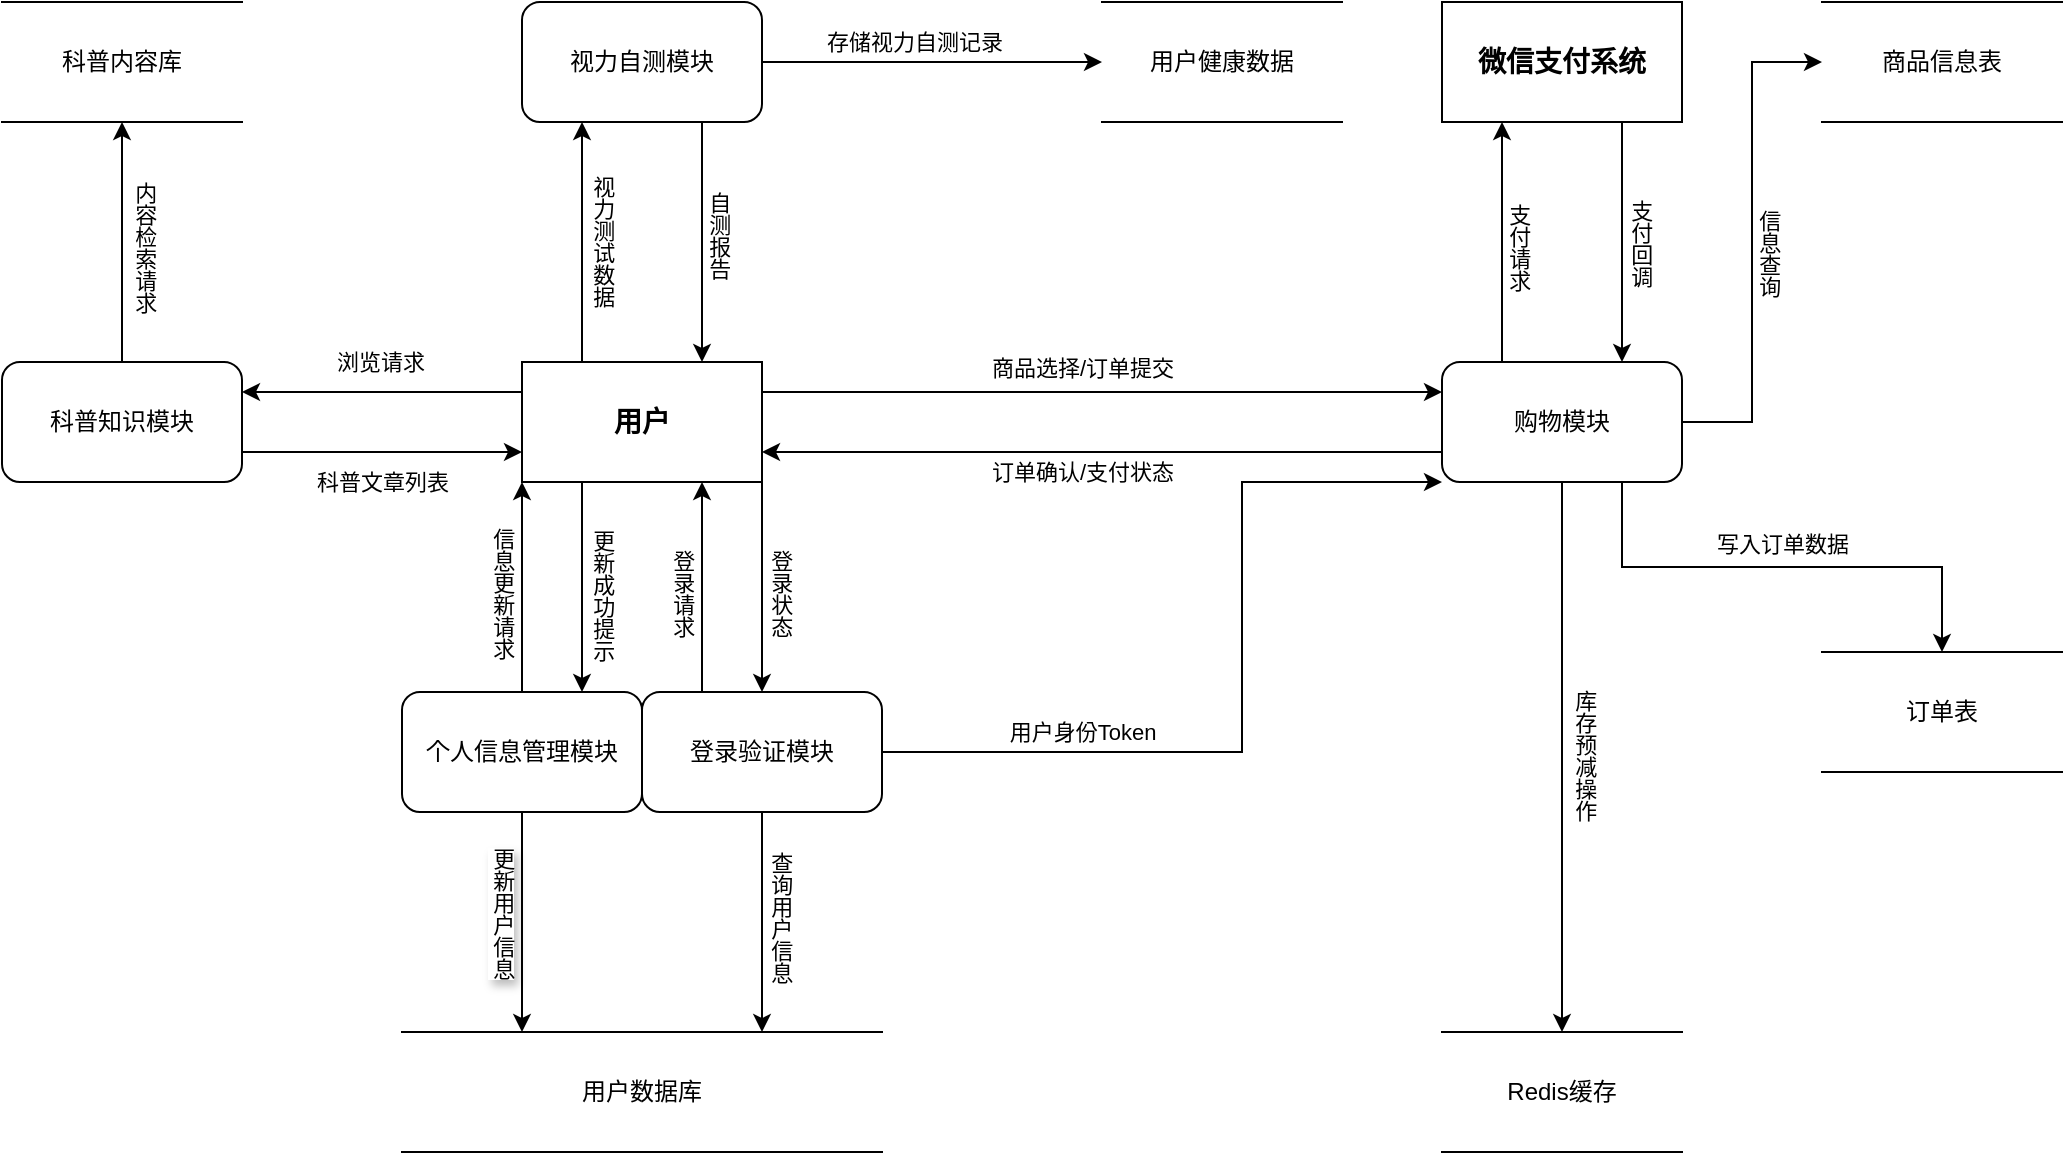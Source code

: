 <mxfile version="26.1.1">
  <diagram name="Page-1" id="52a04d89-c75d-2922-d76d-85b35f80e030">
    <mxGraphModel dx="1664" dy="864" grid="1" gridSize="10" guides="1" tooltips="1" connect="1" arrows="1" fold="1" page="1" pageScale="1" pageWidth="1100" pageHeight="850" background="none" math="0" shadow="0">
      <root>
        <mxCell id="0" />
        <mxCell id="1" parent="0" />
        <mxCell id="qKuAGOzUROGgnCHo_64u-135" style="edgeStyle=orthogonalEdgeStyle;rounded=0;orthogonalLoop=1;jettySize=auto;html=1;exitX=0.75;exitY=1;exitDx=0;exitDy=0;entryX=0.75;entryY=0;entryDx=0;entryDy=0;" edge="1" parent="1" source="qKuAGOzUROGgnCHo_64u-3" target="qKuAGOzUROGgnCHo_64u-5">
          <mxGeometry relative="1" as="geometry" />
        </mxCell>
        <mxCell id="qKuAGOzUROGgnCHo_64u-137" value="支付回调" style="edgeLabel;html=1;align=center;verticalAlign=middle;resizable=0;points=[];textDirection=vertical-rl;" vertex="1" connectable="0" parent="qKuAGOzUROGgnCHo_64u-135">
          <mxGeometry x="0.002" relative="1" as="geometry">
            <mxPoint x="8" as="offset" />
          </mxGeometry>
        </mxCell>
        <mxCell id="qKuAGOzUROGgnCHo_64u-3" value="&lt;font style=&quot;font-size: 14px;&quot;&gt;微信支付系统&lt;/font&gt;" style="rounded=0;whiteSpace=wrap;html=1;fontStyle=1" vertex="1" parent="1">
          <mxGeometry x="760" y="205" width="120" height="60" as="geometry" />
        </mxCell>
        <mxCell id="qKuAGOzUROGgnCHo_64u-44" style="edgeStyle=orthogonalEdgeStyle;rounded=0;orthogonalLoop=1;jettySize=auto;html=1;exitX=1;exitY=0.25;exitDx=0;exitDy=0;entryX=0;entryY=0.25;entryDx=0;entryDy=0;" edge="1" parent="1" source="qKuAGOzUROGgnCHo_64u-4" target="qKuAGOzUROGgnCHo_64u-5">
          <mxGeometry relative="1" as="geometry" />
        </mxCell>
        <mxCell id="qKuAGOzUROGgnCHo_64u-45" value="商品选择/订单提交" style="edgeLabel;html=1;align=center;verticalAlign=middle;resizable=0;points=[];" vertex="1" connectable="0" parent="qKuAGOzUROGgnCHo_64u-44">
          <mxGeometry x="-0.454" y="-2" relative="1" as="geometry">
            <mxPoint x="67" y="-14" as="offset" />
          </mxGeometry>
        </mxCell>
        <mxCell id="qKuAGOzUROGgnCHo_64u-51" style="edgeStyle=orthogonalEdgeStyle;rounded=0;orthogonalLoop=1;jettySize=auto;html=1;exitX=0.25;exitY=0;exitDx=0;exitDy=0;entryX=0.25;entryY=1;entryDx=0;entryDy=0;" edge="1" parent="1" source="qKuAGOzUROGgnCHo_64u-4" target="qKuAGOzUROGgnCHo_64u-9">
          <mxGeometry relative="1" as="geometry" />
        </mxCell>
        <mxCell id="qKuAGOzUROGgnCHo_64u-52" value="视力测试数据" style="edgeLabel;html=1;align=center;verticalAlign=middle;resizable=0;points=[];textDirection=vertical-rl;" vertex="1" connectable="0" parent="qKuAGOzUROGgnCHo_64u-51">
          <mxGeometry x="0.527" y="5" relative="1" as="geometry">
            <mxPoint x="14" y="30" as="offset" />
          </mxGeometry>
        </mxCell>
        <mxCell id="qKuAGOzUROGgnCHo_64u-55" style="edgeStyle=orthogonalEdgeStyle;rounded=0;orthogonalLoop=1;jettySize=auto;html=1;exitX=0;exitY=0.25;exitDx=0;exitDy=0;entryX=1;entryY=0.25;entryDx=0;entryDy=0;" edge="1" parent="1" source="qKuAGOzUROGgnCHo_64u-4" target="qKuAGOzUROGgnCHo_64u-8">
          <mxGeometry relative="1" as="geometry" />
        </mxCell>
        <mxCell id="qKuAGOzUROGgnCHo_64u-56" value="浏览请求" style="edgeLabel;html=1;align=center;verticalAlign=middle;resizable=0;points=[];" vertex="1" connectable="0" parent="qKuAGOzUROGgnCHo_64u-55">
          <mxGeometry x="0.469" y="2" relative="1" as="geometry">
            <mxPoint x="32" y="-17" as="offset" />
          </mxGeometry>
        </mxCell>
        <mxCell id="qKuAGOzUROGgnCHo_64u-97" style="edgeStyle=orthogonalEdgeStyle;rounded=0;orthogonalLoop=1;jettySize=auto;html=1;exitX=0.25;exitY=1;exitDx=0;exitDy=0;entryX=0.75;entryY=0;entryDx=0;entryDy=0;" edge="1" parent="1" source="qKuAGOzUROGgnCHo_64u-4" target="qKuAGOzUROGgnCHo_64u-96">
          <mxGeometry relative="1" as="geometry">
            <Array as="points">
              <mxPoint x="330" y="465" />
              <mxPoint x="330" y="465" />
            </Array>
          </mxGeometry>
        </mxCell>
        <mxCell id="qKuAGOzUROGgnCHo_64u-113" value="更新成功提示" style="edgeLabel;html=1;align=center;verticalAlign=middle;resizable=0;points=[];textDirection=vertical-rl;" vertex="1" connectable="0" parent="qKuAGOzUROGgnCHo_64u-97">
          <mxGeometry x="-0.438" y="-1" relative="1" as="geometry">
            <mxPoint x="10" y="26" as="offset" />
          </mxGeometry>
        </mxCell>
        <mxCell id="qKuAGOzUROGgnCHo_64u-105" style="edgeStyle=orthogonalEdgeStyle;rounded=0;orthogonalLoop=1;jettySize=auto;html=1;exitX=1;exitY=1;exitDx=0;exitDy=0;entryX=0.5;entryY=0;entryDx=0;entryDy=0;" edge="1" parent="1" source="qKuAGOzUROGgnCHo_64u-4" target="qKuAGOzUROGgnCHo_64u-98">
          <mxGeometry relative="1" as="geometry" />
        </mxCell>
        <mxCell id="qKuAGOzUROGgnCHo_64u-115" value="登录状态" style="edgeLabel;html=1;align=center;verticalAlign=middle;resizable=0;points=[];textDirection=vertical-rl;" vertex="1" connectable="0" parent="qKuAGOzUROGgnCHo_64u-105">
          <mxGeometry x="-0.55" y="1" relative="1" as="geometry">
            <mxPoint x="7" y="31" as="offset" />
          </mxGeometry>
        </mxCell>
        <mxCell id="qKuAGOzUROGgnCHo_64u-4" value="&lt;font style=&quot;font-size: 14px;&quot;&gt;用户&lt;/font&gt;" style="rounded=0;whiteSpace=wrap;html=1;fontStyle=1" vertex="1" parent="1">
          <mxGeometry x="300" y="385" width="120" height="60" as="geometry" />
        </mxCell>
        <mxCell id="qKuAGOzUROGgnCHo_64u-47" style="edgeStyle=orthogonalEdgeStyle;rounded=0;orthogonalLoop=1;jettySize=auto;html=1;exitX=0;exitY=0.75;exitDx=0;exitDy=0;entryX=1;entryY=0.75;entryDx=0;entryDy=0;" edge="1" parent="1" source="qKuAGOzUROGgnCHo_64u-5" target="qKuAGOzUROGgnCHo_64u-4">
          <mxGeometry relative="1" as="geometry" />
        </mxCell>
        <mxCell id="qKuAGOzUROGgnCHo_64u-50" value="订单确认/支付状态" style="edgeLabel;html=1;align=center;verticalAlign=middle;resizable=0;points=[];" vertex="1" connectable="0" parent="qKuAGOzUROGgnCHo_64u-47">
          <mxGeometry x="0.539" relative="1" as="geometry">
            <mxPoint x="81" y="10" as="offset" />
          </mxGeometry>
        </mxCell>
        <mxCell id="qKuAGOzUROGgnCHo_64u-61" style="edgeStyle=orthogonalEdgeStyle;rounded=0;orthogonalLoop=1;jettySize=auto;html=1;exitX=0.5;exitY=1;exitDx=0;exitDy=0;entryX=0.5;entryY=0;entryDx=0;entryDy=0;" edge="1" parent="1" source="qKuAGOzUROGgnCHo_64u-5" target="qKuAGOzUROGgnCHo_64u-20">
          <mxGeometry relative="1" as="geometry" />
        </mxCell>
        <mxCell id="qKuAGOzUROGgnCHo_64u-62" value="库存预减操作" style="edgeLabel;html=1;align=center;verticalAlign=middle;resizable=0;points=[];textDirection=vertical-rl;" vertex="1" connectable="0" parent="qKuAGOzUROGgnCHo_64u-61">
          <mxGeometry x="-0.057" y="1" relative="1" as="geometry">
            <mxPoint x="9" y="6" as="offset" />
          </mxGeometry>
        </mxCell>
        <mxCell id="qKuAGOzUROGgnCHo_64u-129" style="edgeStyle=orthogonalEdgeStyle;rounded=0;orthogonalLoop=1;jettySize=auto;html=1;exitX=1;exitY=0.5;exitDx=0;exitDy=0;entryX=0;entryY=0.5;entryDx=0;entryDy=0;" edge="1" parent="1" source="qKuAGOzUROGgnCHo_64u-5" target="qKuAGOzUROGgnCHo_64u-63">
          <mxGeometry relative="1" as="geometry" />
        </mxCell>
        <mxCell id="qKuAGOzUROGgnCHo_64u-131" value="信息查询" style="edgeLabel;html=1;align=center;verticalAlign=middle;resizable=0;points=[];textDirection=vertical-rl;" vertex="1" connectable="0" parent="qKuAGOzUROGgnCHo_64u-129">
          <mxGeometry x="0.009" y="2" relative="1" as="geometry">
            <mxPoint x="9" y="6" as="offset" />
          </mxGeometry>
        </mxCell>
        <mxCell id="qKuAGOzUROGgnCHo_64u-134" style="edgeStyle=orthogonalEdgeStyle;rounded=0;orthogonalLoop=1;jettySize=auto;html=1;exitX=0.25;exitY=0;exitDx=0;exitDy=0;entryX=0.25;entryY=1;entryDx=0;entryDy=0;" edge="1" parent="1" source="qKuAGOzUROGgnCHo_64u-5" target="qKuAGOzUROGgnCHo_64u-3">
          <mxGeometry relative="1" as="geometry" />
        </mxCell>
        <mxCell id="qKuAGOzUROGgnCHo_64u-136" value="支付请求" style="edgeLabel;html=1;align=center;verticalAlign=middle;resizable=0;points=[];textDirection=vertical-rl;" vertex="1" connectable="0" parent="qKuAGOzUROGgnCHo_64u-134">
          <mxGeometry x="-0.022" y="-1" relative="1" as="geometry">
            <mxPoint x="6" as="offset" />
          </mxGeometry>
        </mxCell>
        <mxCell id="qKuAGOzUROGgnCHo_64u-144" style="edgeStyle=orthogonalEdgeStyle;rounded=0;orthogonalLoop=1;jettySize=auto;html=1;exitX=0.75;exitY=1;exitDx=0;exitDy=0;entryX=0.5;entryY=0;entryDx=0;entryDy=0;" edge="1" parent="1" source="qKuAGOzUROGgnCHo_64u-5" target="qKuAGOzUROGgnCHo_64u-6">
          <mxGeometry relative="1" as="geometry" />
        </mxCell>
        <mxCell id="qKuAGOzUROGgnCHo_64u-145" value="写入订单数据" style="edgeLabel;html=1;align=center;verticalAlign=middle;resizable=0;points=[];" vertex="1" connectable="0" parent="qKuAGOzUROGgnCHo_64u-144">
          <mxGeometry x="0.001" y="1" relative="1" as="geometry">
            <mxPoint y="-11" as="offset" />
          </mxGeometry>
        </mxCell>
        <mxCell id="qKuAGOzUROGgnCHo_64u-5" value="购物模块" style="rounded=1;whiteSpace=wrap;html=1;" vertex="1" parent="1">
          <mxGeometry x="760" y="385" width="120" height="60" as="geometry" />
        </mxCell>
        <mxCell id="qKuAGOzUROGgnCHo_64u-6" value="订单表" style="shape=partialRectangle;whiteSpace=wrap;html=1;left=0;right=0;fillColor=none;" vertex="1" parent="1">
          <mxGeometry x="950" y="530" width="120" height="60" as="geometry" />
        </mxCell>
        <mxCell id="qKuAGOzUROGgnCHo_64u-57" style="edgeStyle=orthogonalEdgeStyle;rounded=0;orthogonalLoop=1;jettySize=auto;html=1;exitX=1;exitY=0.75;exitDx=0;exitDy=0;entryX=0;entryY=0.75;entryDx=0;entryDy=0;" edge="1" parent="1" source="qKuAGOzUROGgnCHo_64u-8" target="qKuAGOzUROGgnCHo_64u-4">
          <mxGeometry relative="1" as="geometry" />
        </mxCell>
        <mxCell id="qKuAGOzUROGgnCHo_64u-58" value="科普文章列表" style="edgeLabel;html=1;align=center;verticalAlign=middle;resizable=0;points=[];" vertex="1" connectable="0" parent="qKuAGOzUROGgnCHo_64u-57">
          <mxGeometry x="0.456" y="1" relative="1" as="geometry">
            <mxPoint x="-32" y="16" as="offset" />
          </mxGeometry>
        </mxCell>
        <mxCell id="qKuAGOzUROGgnCHo_64u-69" style="edgeStyle=orthogonalEdgeStyle;rounded=0;orthogonalLoop=1;jettySize=auto;html=1;exitX=0.5;exitY=0;exitDx=0;exitDy=0;entryX=0.5;entryY=1;entryDx=0;entryDy=0;" edge="1" parent="1" source="qKuAGOzUROGgnCHo_64u-8" target="qKuAGOzUROGgnCHo_64u-34">
          <mxGeometry relative="1" as="geometry" />
        </mxCell>
        <mxCell id="qKuAGOzUROGgnCHo_64u-71" value="内容检索请求" style="edgeLabel;html=1;align=center;verticalAlign=middle;resizable=0;points=[];textDirection=vertical-rl;" vertex="1" connectable="0" parent="qKuAGOzUROGgnCHo_64u-69">
          <mxGeometry x="-0.035" relative="1" as="geometry">
            <mxPoint x="10" as="offset" />
          </mxGeometry>
        </mxCell>
        <mxCell id="qKuAGOzUROGgnCHo_64u-8" value="科普知识模块&lt;span style=&quot;color: rgba(0, 0, 0, 0); font-family: monospace; font-size: 0px; text-align: start; white-space: nowrap;&quot;&gt;%3CmxGraphModel%3E%3Croot%3E%3CmxCell%20id%3D%220%22%2F%3E%3CmxCell%20id%3D%221%22%20parent%3D%220%22%2F%3E%3CmxCell%20id%3D%222%22%20value%3D%22%E8%B4%AD%E7%89%A9%E6%A8%A1%E5%9D%97%22%20style%3D%22rounded%3D1%3BwhiteSpace%3Dwrap%3Bhtml%3D1%3B%22%20vertex%3D%221%22%20parent%3D%221%22%3E%3CmxGeometry%20x%3D%22500%22%20y%3D%22210%22%20width%3D%22120%22%20height%3D%2260%22%20as%3D%22geometry%22%2F%3E%3C%2FmxCell%3E%3C%2Froot%3E%3C%2FmxGraphModel%3E&lt;/span&gt;" style="rounded=1;whiteSpace=wrap;html=1;" vertex="1" parent="1">
          <mxGeometry x="40" y="385" width="120" height="60" as="geometry" />
        </mxCell>
        <mxCell id="qKuAGOzUROGgnCHo_64u-53" style="edgeStyle=orthogonalEdgeStyle;rounded=0;orthogonalLoop=1;jettySize=auto;html=1;exitX=0.75;exitY=1;exitDx=0;exitDy=0;entryX=0.75;entryY=0;entryDx=0;entryDy=0;" edge="1" parent="1" source="qKuAGOzUROGgnCHo_64u-9" target="qKuAGOzUROGgnCHo_64u-4">
          <mxGeometry relative="1" as="geometry" />
        </mxCell>
        <mxCell id="qKuAGOzUROGgnCHo_64u-54" value="自测报告" style="edgeLabel;html=1;align=center;verticalAlign=middle;resizable=0;points=[];textDirection=vertical-rl;" vertex="1" connectable="0" parent="qKuAGOzUROGgnCHo_64u-53">
          <mxGeometry x="-0.551" y="-2" relative="1" as="geometry">
            <mxPoint x="9" y="29" as="offset" />
          </mxGeometry>
        </mxCell>
        <mxCell id="qKuAGOzUROGgnCHo_64u-139" style="edgeStyle=orthogonalEdgeStyle;rounded=0;orthogonalLoop=1;jettySize=auto;html=1;exitX=1;exitY=0.5;exitDx=0;exitDy=0;entryX=0;entryY=0.5;entryDx=0;entryDy=0;" edge="1" parent="1" source="qKuAGOzUROGgnCHo_64u-9" target="qKuAGOzUROGgnCHo_64u-66">
          <mxGeometry relative="1" as="geometry" />
        </mxCell>
        <mxCell id="qKuAGOzUROGgnCHo_64u-140" value="存储视力自测记录" style="edgeLabel;html=1;align=center;verticalAlign=middle;resizable=0;points=[];" vertex="1" connectable="0" parent="qKuAGOzUROGgnCHo_64u-139">
          <mxGeometry x="-0.025" y="1" relative="1" as="geometry">
            <mxPoint x="-7" y="-9" as="offset" />
          </mxGeometry>
        </mxCell>
        <mxCell id="qKuAGOzUROGgnCHo_64u-9" value="视力自测模块" style="rounded=1;whiteSpace=wrap;html=1;" vertex="1" parent="1">
          <mxGeometry x="300" y="205" width="120" height="60" as="geometry" />
        </mxCell>
        <mxCell id="qKuAGOzUROGgnCHo_64u-20" value="Redis缓存" style="shape=partialRectangle;whiteSpace=wrap;html=1;left=0;right=0;fillColor=none;" vertex="1" parent="1">
          <mxGeometry x="760" y="720" width="120" height="60" as="geometry" />
        </mxCell>
        <mxCell id="qKuAGOzUROGgnCHo_64u-21" value="用户数据库" style="shape=partialRectangle;whiteSpace=wrap;html=1;left=0;right=0;fillColor=none;" vertex="1" parent="1">
          <mxGeometry x="240" y="720" width="240" height="60" as="geometry" />
        </mxCell>
        <mxCell id="qKuAGOzUROGgnCHo_64u-34" value="科普内容库" style="shape=partialRectangle;whiteSpace=wrap;html=1;left=0;right=0;fillColor=none;" vertex="1" parent="1">
          <mxGeometry x="40" y="205" width="120" height="60" as="geometry" />
        </mxCell>
        <mxCell id="qKuAGOzUROGgnCHo_64u-63" value="商品信息表" style="shape=partialRectangle;whiteSpace=wrap;html=1;left=0;right=0;fillColor=none;" vertex="1" parent="1">
          <mxGeometry x="950" y="205" width="120" height="60" as="geometry" />
        </mxCell>
        <mxCell id="qKuAGOzUROGgnCHo_64u-66" value="用户健康数据" style="shape=partialRectangle;whiteSpace=wrap;html=1;left=0;right=0;fillColor=none;" vertex="1" parent="1">
          <mxGeometry x="590" y="205" width="120" height="60" as="geometry" />
        </mxCell>
        <mxCell id="qKuAGOzUROGgnCHo_64u-103" style="edgeStyle=orthogonalEdgeStyle;rounded=0;orthogonalLoop=1;jettySize=auto;html=1;exitX=0.5;exitY=0;exitDx=0;exitDy=0;entryX=0;entryY=1;entryDx=0;entryDy=0;" edge="1" parent="1" source="qKuAGOzUROGgnCHo_64u-96" target="qKuAGOzUROGgnCHo_64u-4">
          <mxGeometry relative="1" as="geometry" />
        </mxCell>
        <mxCell id="qKuAGOzUROGgnCHo_64u-112" value="信息更新请求" style="edgeLabel;html=1;align=center;verticalAlign=middle;resizable=0;points=[];textDirection=vertical-rl;" vertex="1" connectable="0" parent="qKuAGOzUROGgnCHo_64u-103">
          <mxGeometry x="-0.504" y="5" relative="1" as="geometry">
            <mxPoint x="-6" y="-24" as="offset" />
          </mxGeometry>
        </mxCell>
        <mxCell id="qKuAGOzUROGgnCHo_64u-122" style="edgeStyle=orthogonalEdgeStyle;rounded=0;orthogonalLoop=1;jettySize=auto;html=1;exitX=0.5;exitY=1;exitDx=0;exitDy=0;entryX=0.25;entryY=0;entryDx=0;entryDy=0;" edge="1" parent="1" source="qKuAGOzUROGgnCHo_64u-96" target="qKuAGOzUROGgnCHo_64u-21">
          <mxGeometry relative="1" as="geometry" />
        </mxCell>
        <mxCell id="qKuAGOzUROGgnCHo_64u-126" value="更新用户信息" style="edgeLabel;html=1;align=center;verticalAlign=middle;resizable=0;points=[];textShadow=1;textDirection=vertical-rl;" vertex="1" connectable="0" parent="qKuAGOzUROGgnCHo_64u-122">
          <mxGeometry x="-0.04" relative="1" as="geometry">
            <mxPoint x="-11" y="-3" as="offset" />
          </mxGeometry>
        </mxCell>
        <mxCell id="qKuAGOzUROGgnCHo_64u-96" value="个人信息管理模块" style="rounded=1;whiteSpace=wrap;html=1;" vertex="1" parent="1">
          <mxGeometry x="240" y="550" width="120" height="60" as="geometry" />
        </mxCell>
        <mxCell id="qKuAGOzUROGgnCHo_64u-104" style="edgeStyle=orthogonalEdgeStyle;rounded=0;orthogonalLoop=1;jettySize=auto;html=1;exitX=0.25;exitY=0;exitDx=0;exitDy=0;entryX=0.75;entryY=1;entryDx=0;entryDy=0;" edge="1" parent="1" source="qKuAGOzUROGgnCHo_64u-98" target="qKuAGOzUROGgnCHo_64u-4">
          <mxGeometry relative="1" as="geometry" />
        </mxCell>
        <mxCell id="qKuAGOzUROGgnCHo_64u-114" value="登录请求" style="edgeLabel;html=1;align=center;verticalAlign=middle;resizable=0;points=[];textDirection=vertical-rl;" vertex="1" connectable="0" parent="qKuAGOzUROGgnCHo_64u-104">
          <mxGeometry x="-0.459" y="-1" relative="1" as="geometry">
            <mxPoint x="-12" y="-22" as="offset" />
          </mxGeometry>
        </mxCell>
        <mxCell id="qKuAGOzUROGgnCHo_64u-124" style="edgeStyle=orthogonalEdgeStyle;rounded=0;orthogonalLoop=1;jettySize=auto;html=1;exitX=0.5;exitY=1;exitDx=0;exitDy=0;entryX=0.75;entryY=0;entryDx=0;entryDy=0;" edge="1" parent="1" source="qKuAGOzUROGgnCHo_64u-98" target="qKuAGOzUROGgnCHo_64u-21">
          <mxGeometry relative="1" as="geometry" />
        </mxCell>
        <mxCell id="qKuAGOzUROGgnCHo_64u-127" value="查询用户信息" style="edgeLabel;html=1;align=center;verticalAlign=middle;resizable=0;points=[];textDirection=vertical-rl;" vertex="1" connectable="0" parent="qKuAGOzUROGgnCHo_64u-124">
          <mxGeometry x="-0.062" y="1" relative="1" as="geometry">
            <mxPoint x="7" as="offset" />
          </mxGeometry>
        </mxCell>
        <mxCell id="qKuAGOzUROGgnCHo_64u-142" style="edgeStyle=orthogonalEdgeStyle;rounded=0;orthogonalLoop=1;jettySize=auto;html=1;exitX=1;exitY=0.5;exitDx=0;exitDy=0;entryX=0;entryY=1;entryDx=0;entryDy=0;" edge="1" parent="1" source="qKuAGOzUROGgnCHo_64u-98" target="qKuAGOzUROGgnCHo_64u-5">
          <mxGeometry relative="1" as="geometry">
            <Array as="points">
              <mxPoint x="660" y="580" />
              <mxPoint x="660" y="445" />
            </Array>
          </mxGeometry>
        </mxCell>
        <mxCell id="qKuAGOzUROGgnCHo_64u-143" value="用户身份Token" style="edgeLabel;html=1;align=center;verticalAlign=middle;resizable=0;points=[];" vertex="1" connectable="0" parent="qKuAGOzUROGgnCHo_64u-142">
          <mxGeometry x="-0.52" y="-4" relative="1" as="geometry">
            <mxPoint y="-14" as="offset" />
          </mxGeometry>
        </mxCell>
        <mxCell id="qKuAGOzUROGgnCHo_64u-98" value="登录验证模块" style="rounded=1;whiteSpace=wrap;html=1;" vertex="1" parent="1">
          <mxGeometry x="360" y="550" width="120" height="60" as="geometry" />
        </mxCell>
      </root>
    </mxGraphModel>
  </diagram>
</mxfile>
